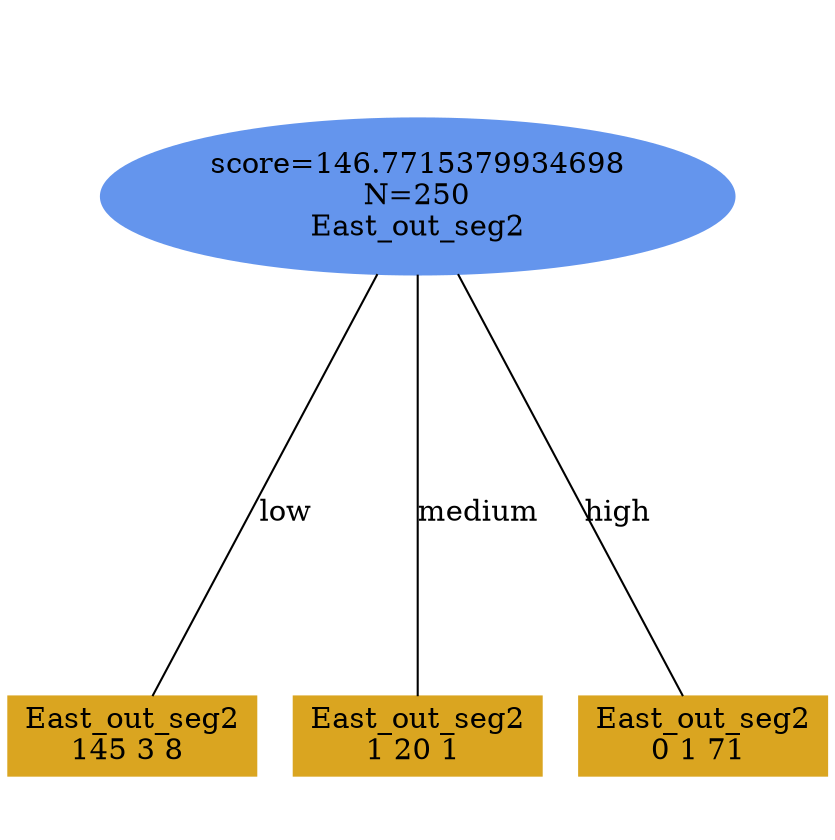digraph "DD" {
size = "7.5,10"
ratio=1.0;
center = true;
edge [dir = none];
{ rank = same; node [shape=ellipse, style=filled, color=cornflowerblue];"2346" [label="score=146.7715379934698\nN=250\nEast_out_seg2"];}
{ rank = same; node [shape=box, style=filled, color=goldenrod];"2347" [label="East_out_seg2\n145 3 8 "];}
{ rank = same; node [shape=box, style=filled, color=goldenrod];"2348" [label="East_out_seg2\n1 20 1 "];}
{ rank = same; node [shape=box, style=filled, color=goldenrod];"2349" [label="East_out_seg2\n0 1 71 "];}
"2346" -> "2347" [label = "low"];
"2346" -> "2348" [label = "medium"];
"2346" -> "2349" [label = "high"];

}